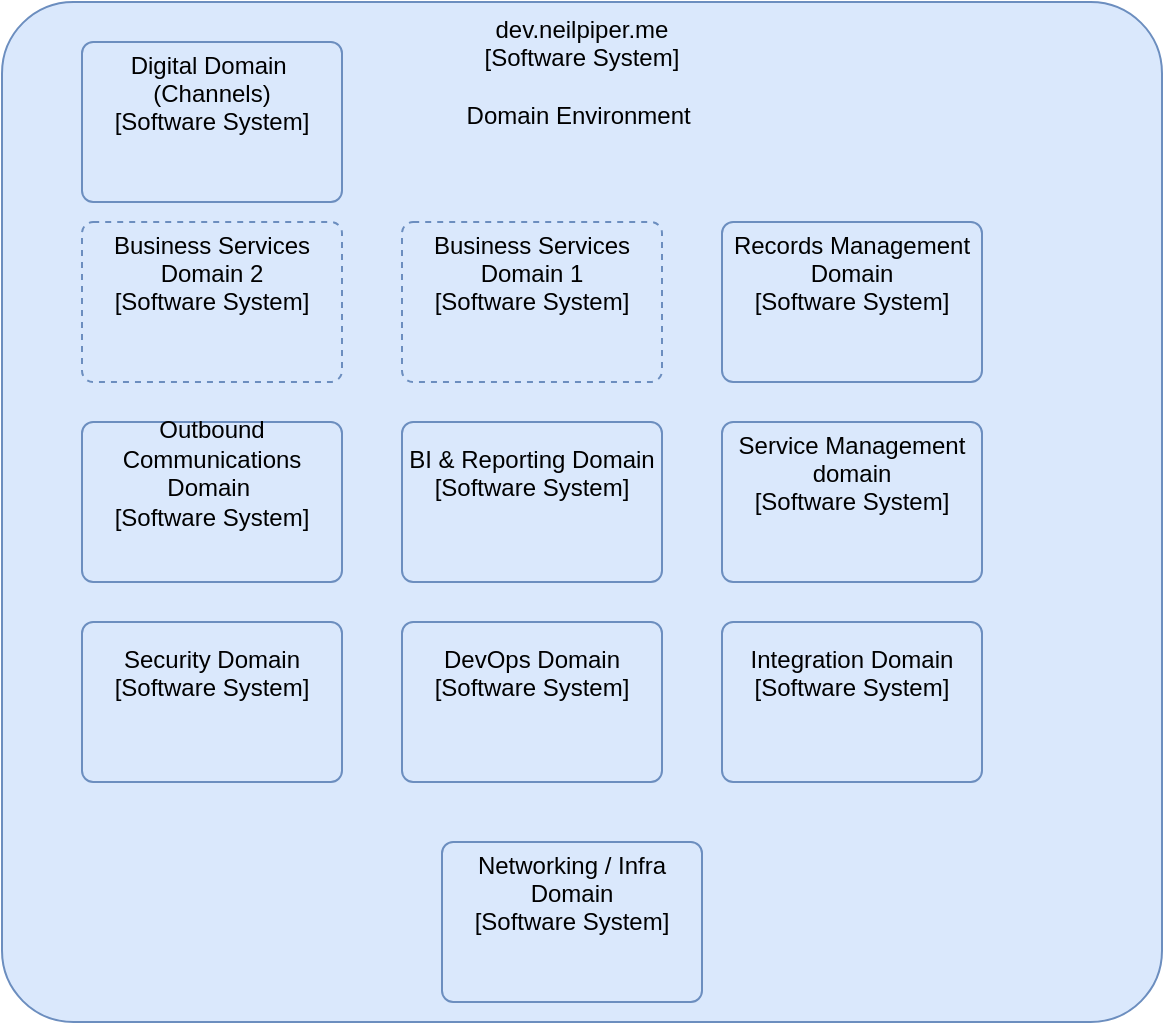 <mxfile version="10.3.9" type="github"><diagram id="WtOEsrSaRqETksATGKa4" name="Page-1"><mxGraphModel dx="745" dy="485" grid="1" gridSize="10" guides="1" tooltips="1" connect="1" arrows="1" fold="1" page="1" pageScale="1" pageWidth="827" pageHeight="1169" math="0" shadow="0"><root><mxCell id="0"/><mxCell id="1" parent="0"/><object label="dev.neilpiper.me&lt;div&gt;[Software System]&lt;/div&gt;&lt;div&gt;&lt;br&gt;&lt;/div&gt;&lt;div&gt;Domain Environment&amp;nbsp;&lt;/div&gt;" placeholders="1" c4Name="name" c4Type="SoftwareSystem" c4Description="Beschreibung" id="eAQl1Z_DdYYQK_IaO4-i-1"><mxCell style="rounded=1;whiteSpace=wrap;html=1;labelBackgroundColor=none;fillColor=#dae8fc;fontColor=#000000;align=center;arcSize=7;strokeColor=#6c8ebf;verticalAlign=top;" vertex="1" parent="1"><mxGeometry x="120" y="70" width="580" height="510" as="geometry"/><C4SoftwareSystem as="c4"/></mxCell></object><object label="Security Domain&lt;div&gt;[Software System]&lt;/div&gt;&lt;div&gt;&lt;br&gt;&lt;/div&gt;&lt;div&gt;&lt;br&gt;&lt;/div&gt;" placeholders="1" c4Name="name" c4Type="SoftwareSystem" c4Description="Beschreibung" id="eAQl1Z_DdYYQK_IaO4-i-2"><mxCell style="rounded=1;whiteSpace=wrap;html=1;labelBackgroundColor=none;fillColor=#dae8fc;fontColor=#000000;align=center;arcSize=7;strokeColor=#6c8ebf;" vertex="1" parent="1"><mxGeometry x="160" y="380" width="130" height="80" as="geometry"/><C4SoftwareSystem as="c4"/></mxCell></object><object label="&lt;span&gt;DevOps Domain&lt;br&gt;[Software System]&lt;/span&gt;&lt;br&gt;&lt;div&gt;&lt;br&gt;&lt;/div&gt;&lt;div&gt;&lt;br&gt;&lt;/div&gt;" placeholders="1" c4Name="name" c4Type="SoftwareSystem" c4Description="Beschreibung" id="eAQl1Z_DdYYQK_IaO4-i-3"><mxCell style="rounded=1;whiteSpace=wrap;html=1;labelBackgroundColor=none;fillColor=#dae8fc;fontColor=#000000;align=center;arcSize=7;strokeColor=#6c8ebf;" vertex="1" parent="1"><mxGeometry x="320" y="380" width="130" height="80" as="geometry"/><C4SoftwareSystem as="c4"/></mxCell></object><object label="&lt;span&gt;Integration Domain&lt;br&gt;[Software System]&lt;/span&gt;&lt;br&gt;&lt;div&gt;&lt;br&gt;&lt;/div&gt;&lt;div&gt;&lt;br&gt;&lt;/div&gt;" placeholders="1" c4Name="name" c4Type="SoftwareSystem" c4Description="Beschreibung" id="eAQl1Z_DdYYQK_IaO4-i-4"><mxCell style="rounded=1;whiteSpace=wrap;html=1;labelBackgroundColor=none;fillColor=#dae8fc;fontColor=#000000;align=center;arcSize=7;strokeColor=#6c8ebf;" vertex="1" parent="1"><mxGeometry x="480" y="380" width="130" height="80" as="geometry"/><C4SoftwareSystem as="c4"/></mxCell></object><object label="Digital Domain&amp;nbsp;&lt;br&gt;(Channels)&lt;br&gt;&lt;div&gt;[Software System]&lt;/div&gt;&lt;div&gt;&lt;br&gt;&lt;/div&gt;&lt;div&gt;&lt;br&gt;&lt;/div&gt;" placeholders="1" c4Name="name" c4Type="SoftwareSystem" c4Description="Beschreibung" id="eAQl1Z_DdYYQK_IaO4-i-5"><mxCell style="rounded=1;whiteSpace=wrap;html=1;labelBackgroundColor=none;fillColor=#dae8fc;fontColor=#000000;align=center;arcSize=7;strokeColor=#6c8ebf;" vertex="1" parent="1"><mxGeometry x="160" y="90" width="130" height="80" as="geometry"/><C4SoftwareSystem as="c4"/></mxCell></object><object label="Service Management domain&lt;div&gt;[Software System]&lt;/div&gt;&lt;div&gt;&lt;br&gt;&lt;/div&gt;&lt;div&gt;&lt;br&gt;&lt;/div&gt;" placeholders="1" c4Name="name" c4Type="SoftwareSystem" c4Description="Beschreibung" id="eAQl1Z_DdYYQK_IaO4-i-6"><mxCell style="rounded=1;whiteSpace=wrap;html=1;labelBackgroundColor=none;fillColor=#dae8fc;fontColor=#000000;align=center;arcSize=7;strokeColor=#6c8ebf;" vertex="1" parent="1"><mxGeometry x="480" y="280" width="130" height="80" as="geometry"/><C4SoftwareSystem as="c4"/></mxCell></object><object label="&lt;div&gt;BI &amp;amp; Reporting Domain [Software System]&lt;/div&gt;&lt;div&gt;&lt;br&gt;&lt;/div&gt;&lt;div&gt;&lt;br&gt;&lt;/div&gt;" placeholders="1" c4Name="name" c4Type="SoftwareSystem" c4Description="Beschreibung" id="eAQl1Z_DdYYQK_IaO4-i-7"><mxCell style="rounded=1;whiteSpace=wrap;html=1;labelBackgroundColor=none;fillColor=#dae8fc;fontColor=#000000;align=center;arcSize=7;strokeColor=#6c8ebf;" vertex="1" parent="1"><mxGeometry x="320" y="280" width="130" height="80" as="geometry"/><C4SoftwareSystem as="c4"/></mxCell></object><object label="&lt;div&gt;Outbound Communications Domain&amp;nbsp;&lt;/div&gt;&lt;div&gt;[Software System]&lt;/div&gt;&lt;div&gt;&lt;br&gt;&lt;/div&gt;&lt;div&gt;&lt;br&gt;&lt;/div&gt;" placeholders="1" c4Name="name" c4Type="SoftwareSystem" c4Description="Beschreibung" id="eAQl1Z_DdYYQK_IaO4-i-8"><mxCell style="rounded=1;whiteSpace=wrap;html=1;labelBackgroundColor=none;fillColor=#dae8fc;fontColor=#000000;align=center;arcSize=7;strokeColor=#6c8ebf;" vertex="1" parent="1"><mxGeometry x="160" y="280" width="130" height="80" as="geometry"/><C4SoftwareSystem as="c4"/></mxCell></object><object label="Networking / Infra Domain&lt;div&gt;[Software System]&lt;/div&gt;&lt;div&gt;&lt;br&gt;&lt;/div&gt;&lt;div&gt;&lt;br&gt;&lt;/div&gt;" placeholders="1" c4Name="name" c4Type="SoftwareSystem" c4Description="Beschreibung" id="eAQl1Z_DdYYQK_IaO4-i-9"><mxCell style="rounded=1;whiteSpace=wrap;html=1;labelBackgroundColor=none;fillColor=#dae8fc;fontColor=#000000;align=center;arcSize=7;strokeColor=#6c8ebf;" vertex="1" parent="1"><mxGeometry x="340" y="490" width="130" height="80" as="geometry"/><C4SoftwareSystem as="c4"/></mxCell></object><object label="Records Management Domain&lt;div&gt;[Software System]&lt;/div&gt;&lt;div&gt;&lt;br&gt;&lt;/div&gt;&lt;div&gt;&lt;br&gt;&lt;/div&gt;" placeholders="1" c4Name="name" c4Type="SoftwareSystem" c4Description="Beschreibung" id="eAQl1Z_DdYYQK_IaO4-i-10"><mxCell style="rounded=1;whiteSpace=wrap;html=1;labelBackgroundColor=none;fillColor=#dae8fc;fontColor=#000000;align=center;arcSize=7;strokeColor=#6c8ebf;" vertex="1" parent="1"><mxGeometry x="480" y="180" width="130" height="80" as="geometry"/><C4SoftwareSystem as="c4"/></mxCell></object><object label="Business Services Domain 1&lt;div&gt;[Software System]&lt;/div&gt;&lt;div&gt;&lt;br&gt;&lt;/div&gt;&lt;div&gt;&lt;br&gt;&lt;/div&gt;" placeholders="1" c4Name="name" c4Type="SoftwareSystem" c4Description="Beschreibung" id="eAQl1Z_DdYYQK_IaO4-i-11"><mxCell style="rounded=1;whiteSpace=wrap;html=1;labelBackgroundColor=none;fillColor=#dae8fc;fontColor=#000000;align=center;arcSize=7;strokeColor=#6c8ebf;dashed=1;" vertex="1" parent="1"><mxGeometry x="320" y="180" width="130" height="80" as="geometry"/><C4SoftwareSystem as="c4"/></mxCell></object><object label="Business Services Domain 2&lt;div&gt;[Software System]&lt;/div&gt;&lt;div&gt;&lt;br&gt;&lt;/div&gt;&lt;div&gt;&lt;br&gt;&lt;/div&gt;" placeholders="1" c4Name="name" c4Type="SoftwareSystem" c4Description="Beschreibung" id="eAQl1Z_DdYYQK_IaO4-i-14"><mxCell style="rounded=1;whiteSpace=wrap;html=1;labelBackgroundColor=none;fillColor=#dae8fc;fontColor=#000000;align=center;arcSize=7;strokeColor=#6c8ebf;dashed=1;" vertex="1" parent="1"><mxGeometry x="160" y="180" width="130" height="80" as="geometry"/><C4SoftwareSystem as="c4"/></mxCell></object></root></mxGraphModel></diagram></mxfile>